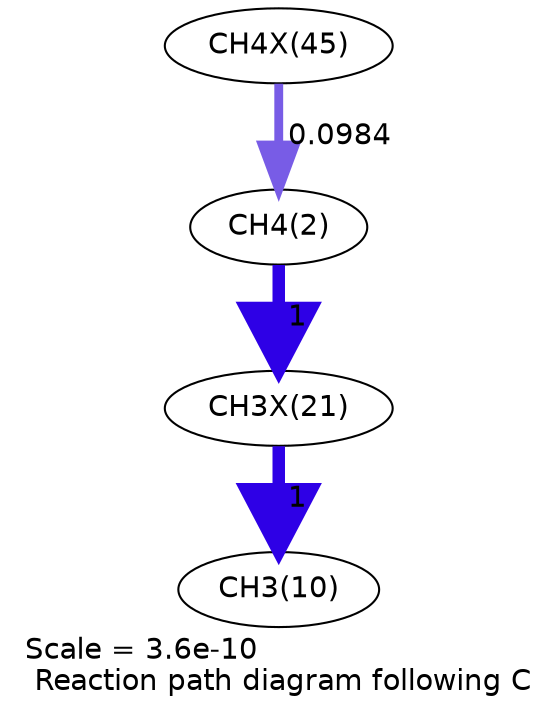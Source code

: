 digraph reaction_paths {
center=1;
s67 -> s4[fontname="Helvetica", penwidth=4.25, arrowsize=2.12, color="0.7, 0.598, 0.9"
, label=" 0.0984"];
s4 -> s59[fontname="Helvetica", penwidth=6, arrowsize=3, color="0.7, 1.5, 0.9"
, label=" 1"];
s59 -> s12[fontname="Helvetica", penwidth=6, arrowsize=3, color="0.7, 1.5, 0.9"
, label=" 1"];
s4 [ fontname="Helvetica", label="CH4(2)"];
s12 [ fontname="Helvetica", label="CH3(10)"];
s59 [ fontname="Helvetica", label="CH3X(21)"];
s67 [ fontname="Helvetica", label="CH4X(45)"];
 label = "Scale = 3.6e-10\l Reaction path diagram following C";
 fontname = "Helvetica";
}
